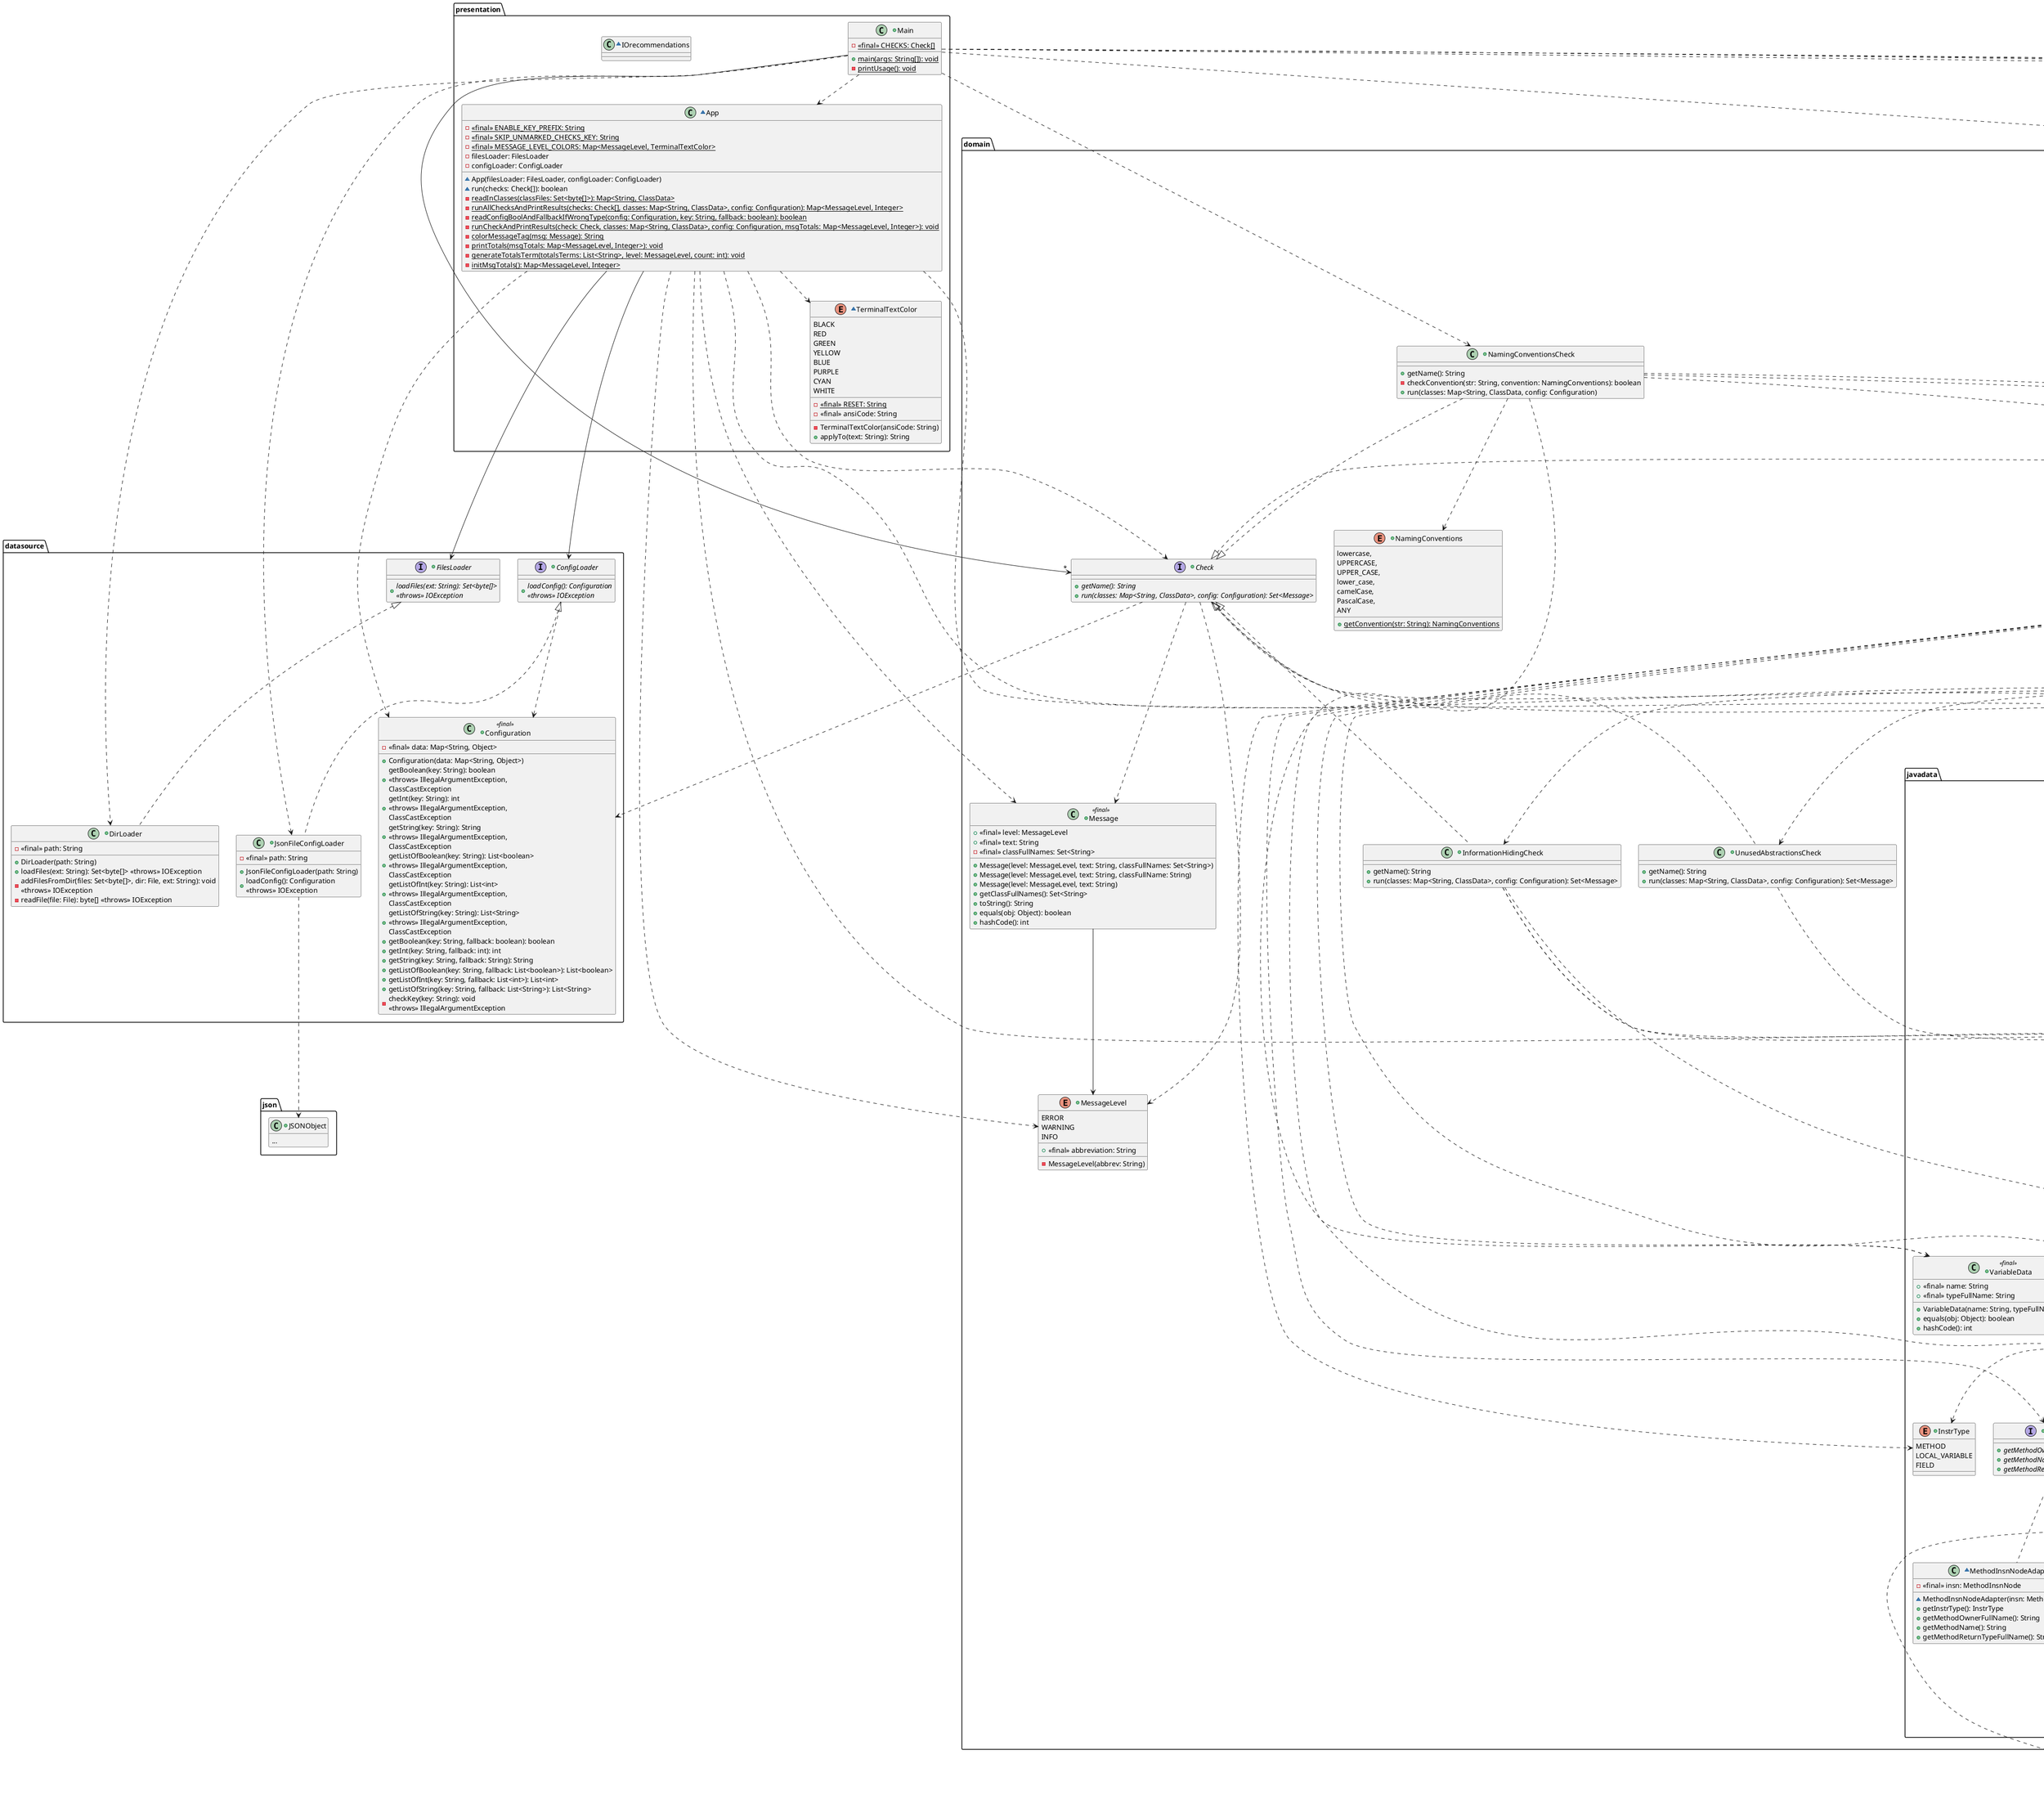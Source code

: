@startuml

package presentation {

	+class Main {
		- {static} <<final>> CHECKS: Check[]
		+ {static} main(args: String[]): void
		- {static} printUsage(): void
	}

	Main -->"*" .domain.Check
	Main ..> App
	Main ..> .datasource.DirLoader
	Main ..> .datasource.JsonFileConfigLoader

	' Check dependencies:
	Main ..> .domain.UnusedAbstractionsCheck
	Main ..> .domain.InformationHidingCheck
	Main ..> .domain.StrategyPatternCheck
	Main ..> .domain.ObserverPatternCheck
	Main ..> .domain.NamingConventionsCheck
	Main ..> .domain.LowCouplingCheck

	~class App {
		- {static} <<final>> ENABLE_KEY_PREFIX: String
		- {static} <<final>> SKIP_UNMARKED_CHECKS_KEY: String
		- {static} <<final>> MESSAGE_LEVEL_COLORS: Map<MessageLevel, TerminalTextColor>
		- filesLoader: FilesLoader
		- configLoader: ConfigLoader

		~ App(filesLoader: FilesLoader, configLoader: ConfigLoader)
		~ run(checks: Check[]): boolean
		- {static} readInClasses(classFiles: Set<byte[]>): Map<String, ClassData>
		- {static} runAllChecksAndPrintResults(checks: Check[], classes: Map<String, ClassData>, config: Configuration): Map<MessageLevel, Integer>
		- {static} readConfigBoolAndFallbackIfWrongType(config: Configuration, key: String, fallback: boolean): boolean
		- {static} runCheckAndPrintResults(check: Check, classes: Map<String, ClassData>, config: Configuration, msgTotals: Map<MessageLevel, Integer>): void
		- {static} colorMessageTag(msg: Message): String
		- {static} printTotals(msgTotals: Map<MessageLevel, Integer>): void
		- {static} generateTotalsTerm(totalsTerms: List<String>, level: MessageLevel, count: int): void
		- {static} initMsgTotals(): Map<MessageLevel, Integer>
	}

	~class IOrecommendations {

	}

	App --> .datasource.FilesLoader
	App --> .datasource.ConfigLoader
	App ..> TerminalTextColor
	App ..> .domain.Check
	App ..> .domain.Message
	App ..> .domain.MessageLevel
	App ..> .domain.javadata.ClassReaderUtil
	App ..> .domain.javadata.ClassData
	App ..> .domain.javadata.ClassNodeAdapter
	App ..> .datasource.Configuration

	~enum TerminalTextColor {
		BLACK
		RED
		GREEN
		YELLOW
		BLUE
		PURPLE
		CYAN
		WHITE
		__
		- {static} <<final>> RESET: String
		- <<final>> ansiCode: String
		__
		- TerminalTextColor(ansiCode: String)
		+ applyTo(text: String): String
	}

}

package domain {

	+enum MessageLevel {
		ERROR
		WARNING
		INFO
		__
		+ <<final>> abbreviation: String
		__
		- MessageLevel(abbrev: String)
	}

	+interface Check {
		+ {abstract} getName(): String
		+ {abstract} run(classes: Map<String, ClassData>, config: Configuration): Set<Message>
	}

	Check ..> Message
	Check ..> MessageLevel
	Check ..> javadata.ClassData
	Check ..> .datasource.Configuration

	+class Message <<final>> {
		+ <<final>> level: MessageLevel
		+ <<final>> text: String
		- <<final>> classFullNames: Set<String>

		+ Message(level: MessageLevel, text: String, classFullNames: Set<String>)
		+ Message(level: MessageLevel, text: String, classFullName: String)
		+ Message(level: MessageLevel, text: String)
		+ getClassFullNames(): Set<String>
		+ toString(): String
		+ equals(obj: Object): boolean
		+ hashCode(): int
	}

	Message --> MessageLevel

	+class UnusedAbstractionsCheck {
		+ getName(): String
		+ run(classes: Map<String, ClassData>, config: Configuration): Set<Message>
	}

	Check <|.. UnusedAbstractionsCheck
	UnusedAbstractionsCheck ..> javadata.ClassType

	+class InformationHidingCheck {
		+ getName(): String
		+ run(classes: Map<String, ClassData>, config: Configuration): Set<Message>
	}

	Check <|.. InformationHidingCheck
	InformationHidingCheck ..> javadata.AccessModifier
	InformationHidingCheck ..> javadata.FieldData
	InformationHidingCheck ..> javadata.MethodData

	+class StrategyPatternCheck {
		+ getName(): String
		+ run(classes: Map<String, ClassData>, config: Configuration): Set<Message>
		- {static} getClassFromName(className: String, classes: Map<String, ClassData>): ClassData
	}

	Check <|.. StrategyPatternCheck
	StrategyPatternCheck ..> javadata.ClassType
	StrategyPatternCheck ..> javadata.FieldData



	+class ClassGraph {
		-{final} stringToClass: Map<String, ClassData>
		-{final} classes: Map<String, Integer>
		-{final} inverse: Map<Integer, String>
		-{final} edges: int[][]
		-{final} numClasses: int
		- removeArray(s: String): String
		+ ClassGraph(strToClass: Map<String, ClassData>)
		+ {static} checkExtend(weight: int): boolean
		+ {static} checkImplement(weight: int): boolean
		+ {static} checkHasA(weight: int): boolean
		+ {static} checkDepends(weight: int): boolean
		+ getWeight(i: int, j: int): int
		+ inDegree(v: int): int
		+ outDegree(v: int): int
		+ getNumClasses(): int
		+ getClasses(): Map<String,ClassData>
		+ getIndex(c: String): int
		+ indexToClass(i: int): String
		+ graphIterator(start: int): ClassGraphIterator
		+ column(j: int): int[]
	}

	ClassGraph --> javadata.ClassData
	ClassGraph ..> javadata.FieldData
	ClassGraph ..> javadata.FieldInstrData
	ClassGraph ..> javadata.InstrData
	ClassGraph ..> javadata.InstrType
	ClassGraph ..> javadata.LocalVarInstrData
	ClassGraph ..> javadata.MethodData
	ClassGraph ..> javadata.MethodInstrData
	ClassGraph ..> javadata.VariableData
	ClassGraph ..> ClassGraphIterator

	+class ClassGraphIterator {
		-{final} graph: ClassGraph
		-{final} vertex: int
		-{final} path: List<Integer>
		+ ClassGraphIterator(graph: ClassGraph, v: int, path: List<Integer>)
		+ getCurrent(): int
		+ followEdge(): Set<ClassGraphIterator>
		+ followEdge(extend: int, implement: int, hasA: int, depends: int): Set<ClassGraphIterator>
		+ getPath(): List<Integer>
		+ hasCycle(): boolean
	}

	ClassGraphIterator --> ClassGraph

	+abstract GraphCheck {
		#graph: ClassGraph
		+ {final} run(classes: Map<String, ClassData>, config: Configuration): Set<Message>
		+ {abstract} gRun(config: Configuration): Set<Message>
	}

	GraphCheck ..|> Check
	GraphCheck --> ClassGraph

	+class IntegerAndDegree {
		-{final} index: int
		-{final} inDegree: int
		+ IntegerAndDegree(index: int, inDegree: int)
		+ compareTo(o: IntegerAndDegree): int
		+ equals(index: int): boolean
	}

	+enum NamingConventions {
		lowercase,
		UPPERCASE,
		UPPER_CASE,
		lower_case,
		camelCase,
		PascalCase,
		ANY
		__
		+ {static} getConvention(str: String): NamingConventions
	}

	+class NamingConventionsCheck {
		+ getName(): String
		- checkConvention(str: String, convention: NamingConventions): boolean
		+ run(classes: Map<String, ClassData, config: Configuration)
	}

	NamingConventionsCheck ..|> Check
	NamingConventionsCheck ..> NamingConventions
	NamingConventionsCheck ..> ClassType
	NamingConventionsCheck ..> FieldData
	NamingConventionsCheck ..> MethodData
	NamingConventionsCheck ..> VariableData

	+class LowCouplingCheck {
		+ getName(): String
		+ gRun(config: Configuration): Set<Message>
		- recursion(it: ClassGraphIterator, messages: Set<Message>, pq: PriorityQueue<IntegerAndDegree>, ignoreSelf: boolean): void
		- cyclePrint(classes: List<String>): String
	}

	LowCouplingCheck --|> GraphCheck
	LowCouplingCheck ..> ClassGraphIterator
	LowCouplingCheck ..> IntegerAndDegree

	+class ObserverPatternCheck {
		+ getName(): String
		+ gRun(config: Configuration): Set<Message>
	}

	ObserverPatternCheck --|> GraphCheck
	ObserverPatternCheck ..> ClassType

	+class PlantUMLGenerator {
		+ {static} generateSVG(source: SourceStringReader): String
		+ getName(): String
		+ gRun(config: Configuration): Set<Message>
	}

	PlantUMLGenerator --|> GraphCheck
	PlantUMLGenerator ..> .plantuml.FileFormat
	PlantUMLGenerator ..> .plantuml.FileFormatOption
	PlantUMLGenerator ..> .plantuml.SourceStringReader




	package javadata {

		+enum AccessModifier {
			PUBLIC
			PROTECTED
			PACKAGE_PRIVATE
			PRIVATE

			~ {static} parseOpcodes(access: int): AccessModifier
		}

		AccessModifier ..> .asm.Opcodes

		+enum ClassType {
			CLASS
			INTERFACE
			ENUM

			~ {static} parseOpcodes(access: int): ClassType
		}

		ClassType ..> .asm.Opcodes

		+class VariableData <<final>> {
			+ <<final>> name: String
			+ <<final>> typeFullName: String

			+ VariableData(name: String, typeFullName: String)
			+ equals(obj: Object): boolean
			+ hashCode(): int
		}

		+interface ClassData {
			+ {abstract} getFullName(): String
			+ {abstract} getSimpleName(): String
			+ {abstract} getPackageName(): String
			+ {abstract} getAccessModifier(): AccessModifier
			+ {abstract} getClassType(): ClassType
			+ {abstract} isAbstract(): boolean
			+ {abstract} isStatic(): boolean
			+ {abstract} isFinal(): boolean
			' + {abstract} getTypeParamFullNames(): List<String>
			+ {abstract} getSuperFullName(): String
			+ {abstract} getInterfaceFullNames(): Set<String>
			+ {abstract} getFields(): Set<FieldData>
			+ {abstract} getMethods(): Set<MethodData>
			+ {abstract} getContainingClassFullName(): String
			+ {abstract} getInnerClassFullNames(): Set<String>
		}

		ClassData ..> AccessModifier
		ClassData ..> ClassType
		ClassData ..> FieldData
		ClassData ..> MethodData

		+interface FieldData {
			+ {abstract} getName(): String
			+ {abstract} getTypeFullName(): String
			+ {abstract} getAccessModifier(): AccessModifier
			+ {abstract} isStatic(): boolean
			+ {abstract} isFinal(): boolean
		}

		FieldData ..> AccessModifier

		+interface MethodData {
			+ {static} <<final>> CONSTRUCTOR_NAME: String
			+ {static} <<final>> STATIC_INITIALIZER_NAME: String

			+ {abstract} getName(): String
			+ {abstract} getReturnTypeFullName(): String
			+ {abstract} getAccessModifier(): AccessModifier
			+ {abstract} isStatic(): boolean
			+ {abstract} isFinal(): boolean
			+ {abstract} isAbstract(): boolean
			+ {abstract} getParams(): List<VariableData>
			+ {abstract} getExceptionTypeFullNames(): Set<String>
			+ {abstract} getLocalVariables(): Set<VariableData>
			+ {abstract} getInstructions(): List<InstrData>
		}

		MethodData ..> AccessModifier
		MethodData ..> VariableData
		MethodData ..> InstrData

		+class ClassReaderUtil {
			+ {static} read(javaBytecode: byte[]): ClassData
		}

		ClassReaderUtil ..> ClassNodeAdapter
		ClassReaderUtil ..> .asm.ClassReader
		ClassReaderUtil ..> .asm.tree.ClassNode

		~class ClassNodeAdapter {
			- <<final>> classNode: ClassNode

			~ ClassNodeAdapter(classNode: ClassNode)
			+ getFullName(): String
			+ getSimpleName(): String
			+ getPackageName(): String
			+ getAccessModifier(): AccessModifier
			+ getClassType(): ClassType
			+ isAbstract(): boolean
			+ isStatic(): boolean
			+ isFinal(): boolean
			' + getTypeParamFullNames(): List<String>
			+ getSuperFullName(): String
			+ getInterfaceFullNames(): Set<String>
			+ getFields(): Set<FieldData>
			+ getMethods(): Set<MethodData>
			+ getContainingClassFullName(): String
			+ getInnerClassFullNames(): Set<String>
		}

		ClassData <|.. ClassNodeAdapter
		ClassNodeAdapter --> .asm.tree.ClassNode
		ClassNodeAdapter ..> FieldNodeAdapter
		ClassNodeAdapter ..> MethodNodeAdapter
		ClassNodeAdapter ..> .asm.Opcodes
		ClassNodeAdapter ..> .asm.Type
		ClassNodeAdapter ..> .asm.tree.FieldNode
		ClassNodeAdapter ..> .asm.tree.MethodNode

		~class FieldNodeAdapter {
			- <<final>> fieldNode: FieldNode

			~ FieldNodeAdapter(fieldNode: FieldNode)
			+ getName(): String
			+ getTypeFullName(): String
			+ getAccessModifier(): AccessModifier
			+ isStatic(): boolean
			+ isFinal(): boolean
		}

		FieldData <|.. FieldNodeAdapter
		FieldNodeAdapter --> .asm.tree.FieldNode
		FieldNodeAdapter ..> .asm.Opcodes
		FieldNodeAdapter ..> .asm.Type

		~class LocalVariableUtil {
			~ {static} findLocalVariableNode(var: int, localVars: List<LocalVariableNode>): LocalVariableNode
		}

		LocalVariableUtil ..> .asm.tree.LocalVariableNode

		~class MethodNodeAdapter {
			- {static} <<final>> THIS: String
			- <<final>> methodNode: MethodNode

			~ MethodNodeAdapter(methodNode: MethodNode)
			+ getName(): String
			+ getReturnTypeFullName(): String
			+ getAccessModifier(): AccessModifier
			+ isStatic(): boolean
			+ isFinal(): boolean
			+ isAbstract(): boolean
			+ getParams(): List<VariableData>
			+ getExceptionTypeFullNames(): Set<String>
			+ getLocalVariables(): Set<VariableData>
			+ getInstructions(): List<InstrData>
			- createInsnNodeAdapter(insn: AbstractInsnNode): InstrData
		}

		MethodData <|.. MethodNodeAdapter
		MethodNodeAdapter ..> MethodInsnNodeAdapter
		MethodNodeAdapter ..> VarInsnNodeAdapter
		MethodNodeAdapter ..> FieldInsnNodeAdapter
		MethodNodeAdapter ..> OtherInsnNodeAdapter
		MethodNodeAdapter ..> LocalVariableUtil
		MethodNodeAdapter --> .asm.tree.MethodNode
		MethodNodeAdapter ..> .asm.Opcodes
		MethodNodeAdapter ..> .asm.Type
		MethodNodeAdapter ..> .asm.tree.LocalVariableNode
		MethodNodeAdapter ..> .asm.tree.AbstractInsnNode
		MethodNodeAdapter ..> .asm.tree.MethodInsnNode
		MethodNodeAdapter ..> .asm.tree.VarInsnNode
		MethodNodeAdapter ..> .asm.tree.FieldInsnNode

		+enum InstrType {
			METHOD
			LOCAL_VARIABLE
			FIELD
		}

		+interface InstrData {
			+ {abstract} getInstrType(): InstrType
		}

		InstrData ..> InstrType

		+enum VariableOperation {
			GET
			SET
			RETURN

			~ {static} parseOpcode(opcode: int): VariableOperation
		}

		VariableOperation ..> .asm.Opcodes

		+interface MethodInstrData {
			+ {abstract} getMethodOwnerFullName(): String
			+ {abstract} getMethodName(): String
			+ {abstract} getMethodReturnTypeFullName(): String
		}

		InstrData <|.. MethodInstrData

		+interface LocalVariableInstrData {
			+ {abstract} getVarName(): String
			+ {abstract} getVarTypeFullName(): String
			+ {abstract} getOperation(): VariableOperation
		}

		InstrData <|.. LocalVariableInstrData
		LocalVariableInstrData ..> VariableOperation

		+interface FieldInstrData {
			+ {abstract} getFieldOwnerFullName(): String
			+ {abstract} getFieldName(): String
			+ {abstract} getFieldTypeFullName(): String
			+ {abstract} getOperation(): VariableOperation
		}

		InstrData <|.. FieldInstrData
		FieldInstrData ..> VariableOperation

		~class MethodInsnNodeAdapter {
			- <<final>> insn: MethodInsnNode
			~ MethodInsnNodeAdapter(insn: MethodInsnNode)
			+ getInstrType(): InstrType
			+ getMethodOwnerFullName(): String
			+ getMethodName(): String
			+ getMethodReturnTypeFullName(): String
		}

		MethodInstrData <|.. MethodInsnNodeAdapter
		MethodInsnNodeAdapter --> .asm.tree.MethodInsnNode
		MethodInsnNodeAdapter ..> .asm.Type

		~class VarInsnNodeAdapter {
			- <<final>> insn: VarInsnNode
			- <<final>> localVariableNode: LocalVariableNode
			~ VarInsnNodeAdapter(insn: VarInsnNode, localVars: List<LocalVariableNode>)
			+ getInstrType(): InstrType
			+ getVarName(): String
			+ getVarTypeFullName(): String
			+ getOperation(): VariableOperation
		}

		LocalVariableInstrData <|.. VarInsnNodeAdapter
		VarInsnNodeAdapter ..> LocalVariableUtil
		VarInsnNodeAdapter --> .asm.tree.VarInsnNode
		VarInsnNodeAdapter --> .asm.tree.LocalVariableNode
		VarInsnNodeAdapter ..> .asm.Type

		~class FieldInsnNodeAdapter {
			- <<final>> insn: FieldInsnNode
			~ FieldInsnNodeAdapter(insn: FieldInsnNode)
			+ getInstrType(): InstrType
			+ getOwnerFullName(): String
			+ getFieldName(): String
			+ getFieldTypeFullName(): String
			+ getOperation(): VariableOperation
		}

		FieldInstrData <|.. FieldInsnNodeAdapter
		FieldInsnNodeAdapter --> .asm.tree.FieldInsnNode
		FieldInsnNodeAdapter ..> .asm.Type

		~class OtherInsnNodeAdapter {
			+ getInstrType(): InstrType
		}

		InstrData <|.. OtherInsnNodeAdapter

	}

}

package datasource {

	+interface FilesLoader {
		+ {abstract} loadFiles(ext: String): Set<byte[]>\n<<throws>> IOException
	}

	+class DirLoader {
		- <<final>> path: String

		+ DirLoader(path: String)
		+ loadFiles(ext: String): Set<byte[]> <<throws>> IOException
		- addFilesFromDir(files: Set<byte[]>, dir: File, ext: String): void\n<<throws>> IOException
		- readFile(file: File): byte[] <<throws>> IOException
	}

	FilesLoader <|.. DirLoader

	+class Configuration <<final>> {
		- <<final>> data: Map<String, Object>

		+ Configuration(data: Map<String, Object>)
		+ getBoolean(key: String): boolean\n<<throws>> IllegalArgumentException,\nClassCastException
		+ getInt(key: String): int\n<<throws>> IllegalArgumentException,\nClassCastException
		+ getString(key: String): String\n<<throws>> IllegalArgumentException,\nClassCastException
		+ getListOfBoolean(key: String): List<boolean>\n<<throws>> IllegalArgumentException,\nClassCastException
		+ getListOfInt(key: String): List<int>\n<<throws>> IllegalArgumentException,\nClassCastException
		+ getListOfString(key: String): List<String>\n<<throws>> IllegalArgumentException,\nClassCastException
		+ getBoolean(key: String, fallback: boolean): boolean
		+ getInt(key: String, fallback: int): int
		+ getString(key: String, fallback: String): String
		+ getListOfBoolean(key: String, fallback: List<boolean>): List<boolean>
		+ getListOfInt(key: String, fallback: List<int>): List<int>
		+ getListOfString(key: String, fallback: List<String>): List<String>
		- checkKey(key: String): void\n<<throws>> IllegalArgumentException
	}

	+interface ConfigLoader {
		+ {abstract} loadConfig(): Configuration\n<<throws>> IOException
	}

	ConfigLoader ..> Configuration

	+class JsonFileConfigLoader {
		- <<final>> path: String

		+ JsonFileConfigLoader(path: String)
		+ loadConfig(): Configuration\n<<throws>> IOException
	}

	ConfigLoader <|.. JsonFileConfigLoader
	JsonFileConfigLoader ..> .json.JSONObject

}

package asm {

	+interface Opcodes {
		...
	}

	+class Type <<final>> {
		...
	}

	+class ClassReader {
		...
	}

	hide methods

	package tree {

		+class ClassNode {
			...
		}

		+class FieldNode {
			...
		}

		+class MethodNode {
			...
		}

		+class LocalVariableNode {
			...
		}

		+abstract AbstractInsnNode {
			...
		}

		+class MethodInsnNode {
			...
		}

		+class VarInsnNode {
			...
		}

		+class FieldInsnNode {
			...
		}

		AbstractInsnNode <|-- MethodInsnNode
		AbstractInsnNode <|-- VarInsnNode
		AbstractInsnNode <|-- FieldInsnNode

		hide methods

	}

}

package json {

	+class JSONObject {
		...
	}

	hide methods
}

package plantuml {
	+class FileFormat {
		...
	}
	+class FileFormatOption {
		...
	}

	+class SourceStringReader {
		...
	}
}

@enduml
